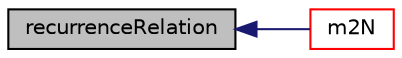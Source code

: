 digraph "recurrenceRelation"
{
  bgcolor="transparent";
  edge [fontname="Helvetica",fontsize="10",labelfontname="Helvetica",labelfontsize="10"];
  node [fontname="Helvetica",fontsize="10",shape=record];
  rankdir="LR";
  Node1 [label="recurrenceRelation",height=0.2,width=0.4,color="black", fillcolor="grey75", style="filled", fontcolor="black"];
  Node1 -> Node2 [dir="back",color="midnightblue",fontsize="10",style="solid",fontname="Helvetica"];
  Node2 [label="m2N",height=0.2,width=0.4,color="red",URL="$a00026.html#abee7f03ce3d0afa1dbc462ff6da2fff9",tooltip="Compute the last moment from starred moments. "];
}
